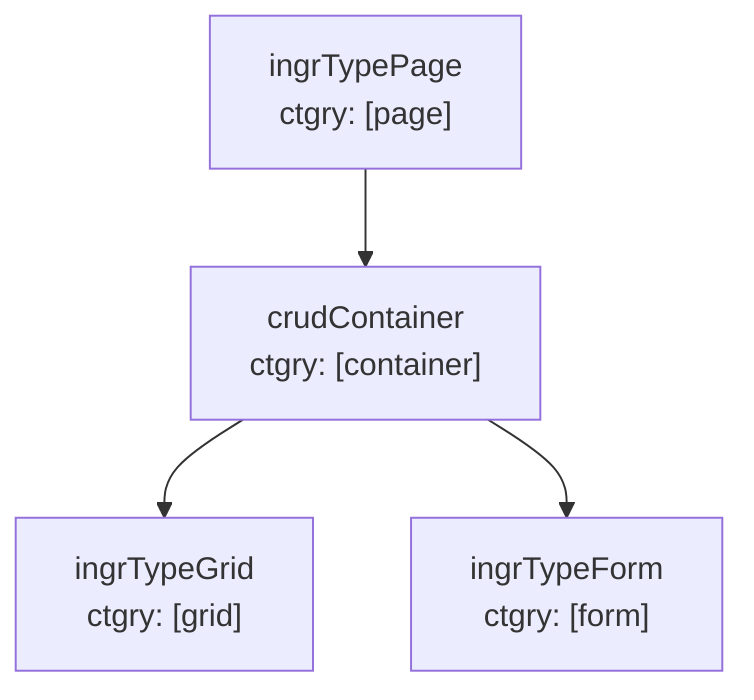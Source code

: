 graph TD

    ingrTypePage["ingrTypePage<br/>ctgry: [page]"]
    crudContainer["crudContainer<br/>ctgry: [container]"]
    ingrTypePage --> crudContainer
    ingrTypeGrid["ingrTypeGrid<br/>ctgry: [grid]"]
    crudContainer --> ingrTypeGrid
    ingrTypeForm["ingrTypeForm<br/>ctgry: [form]"]
    crudContainer --> ingrTypeForm

    %% Click handlers for Studio integration
    click ingrTypePage href "javascript:window.selectEventTypeTab(57)"
    click crudContainer href "javascript:window.selectEventTypeTab(60)"
    click ingrTypeGrid href "javascript:window.selectEventTypeTab(56)"
    click ingrTypeForm href "javascript:window.selectEventTypeTab(59)"